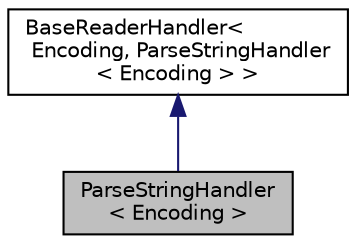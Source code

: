 digraph "ParseStringHandler&lt; Encoding &gt;"
{
  edge [fontname="Helvetica",fontsize="10",labelfontname="Helvetica",labelfontsize="10"];
  node [fontname="Helvetica",fontsize="10",shape=record];
  Node0 [label="ParseStringHandler\l\< Encoding \>",height=0.2,width=0.4,color="black", fillcolor="grey75", style="filled", fontcolor="black"];
  Node1 -> Node0 [dir="back",color="midnightblue",fontsize="10",style="solid",fontname="Helvetica"];
  Node1 [label="BaseReaderHandler\<\l Encoding, ParseStringHandler\l\< Encoding \> \>",height=0.2,width=0.4,color="black", fillcolor="white", style="filled",URL="$structBaseReaderHandler.html"];
}
